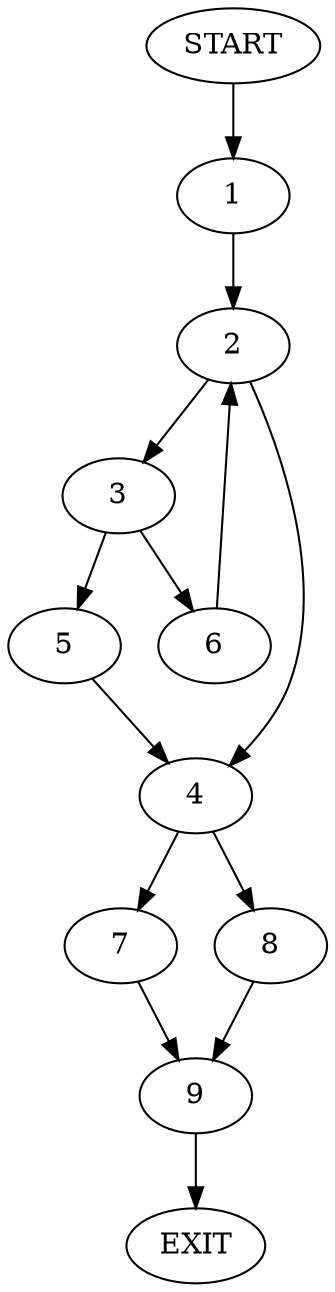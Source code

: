 digraph {
0 [label="START"]
10 [label="EXIT"]
0 -> 1
1 -> 2
2 -> 3
2 -> 4
3 -> 5
3 -> 6
4 -> 7
4 -> 8
6 -> 2
5 -> 4
8 -> 9
7 -> 9
9 -> 10
}
